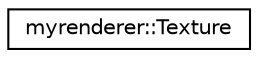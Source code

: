 digraph "Graphical Class Hierarchy"
{
 // LATEX_PDF_SIZE
  edge [fontname="Helvetica",fontsize="10",labelfontname="Helvetica",labelfontsize="10"];
  node [fontname="Helvetica",fontsize="10",shape=record];
  rankdir="LR";
  Node0 [label="myrenderer::Texture",height=0.2,width=0.4,color="black", fillcolor="white", style="filled",URL="$structmyrenderer_1_1_texture.html",tooltip=" "];
}
